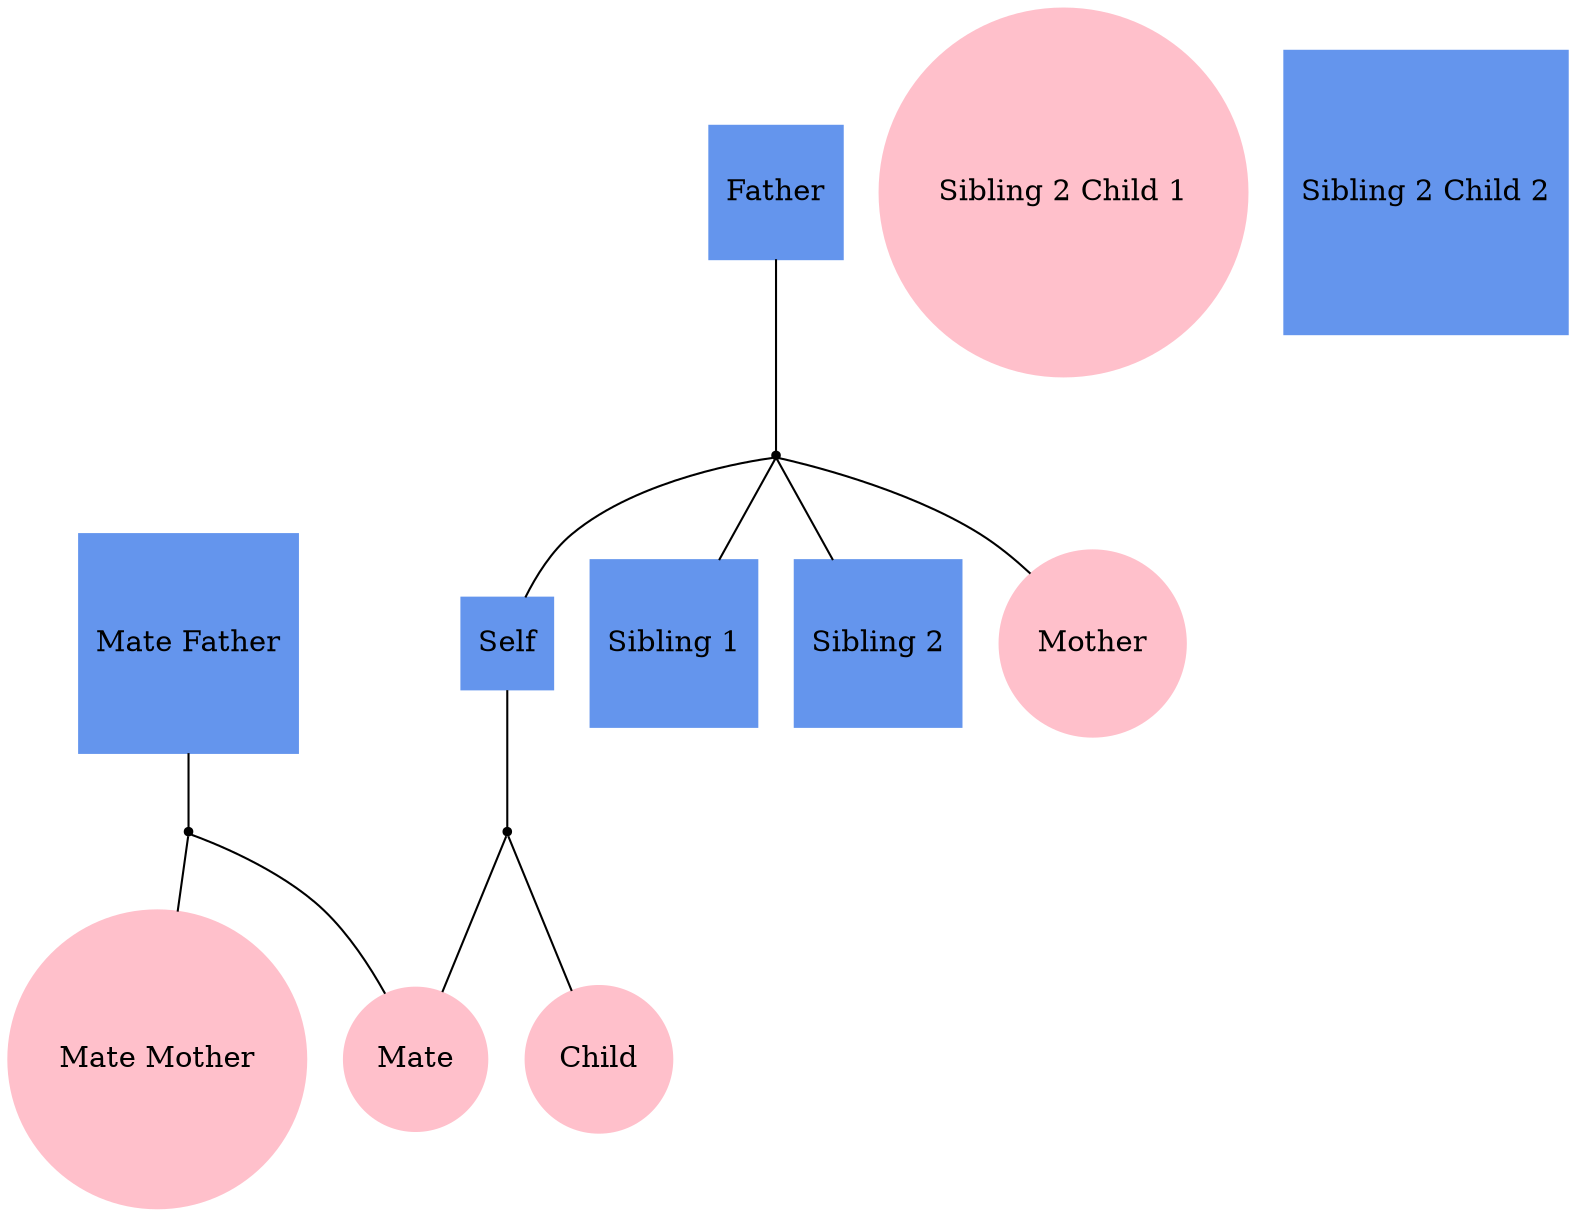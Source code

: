 
graph f12 {
"Self" [shape=box, style=filled, regular=1, color="cornflowerblue"];
"Mate" [shape=oval, style=filled, regular=1, color="pink"];
"Child" [shape=oval, style=filled, regular=1, color="pink"];
"Mate Mother" [shape=oval, style=filled, regular=1, color="pink"];
"Mate Father" [shape=box, style=filled, regular=1, color="cornflowerblue"];
"Sibling 1" [shape=box, style=filled, regular=1, color="cornflowerblue"];
"Sibling 2" [shape=box, style=filled, regular=1, color="cornflowerblue"];
"Sibling 2 Child 1" [shape=oval, style=filled, regular=1, color="pink"];
"Sibling 2 Child 2" [shape=box, style=filled, regular=1, color="cornflowerblue"];
"Father" [shape=box, style=filled, regular=1, color="cornflowerblue"];
"Mother" [shape=oval, style=filled, regular=1, color="pink"];

"self+mate" [shape=point];
"matefather+matemother" [shape=point];
"father+mother" [shape=point];

"Self" -- "self+mate" -- "Mate";
"Mate Father" -- "matefather+matemother" -- "Mate Mother";
"Father" -- "father+mother" -- "Mother";

"father+mother" -- "Self";
"matefather+matemother" -- "Mate";
"self+mate" -- "Child";
"father+mother" -- "Sibling 1";
"father+mother" -- "Sibling 2";
}
    
